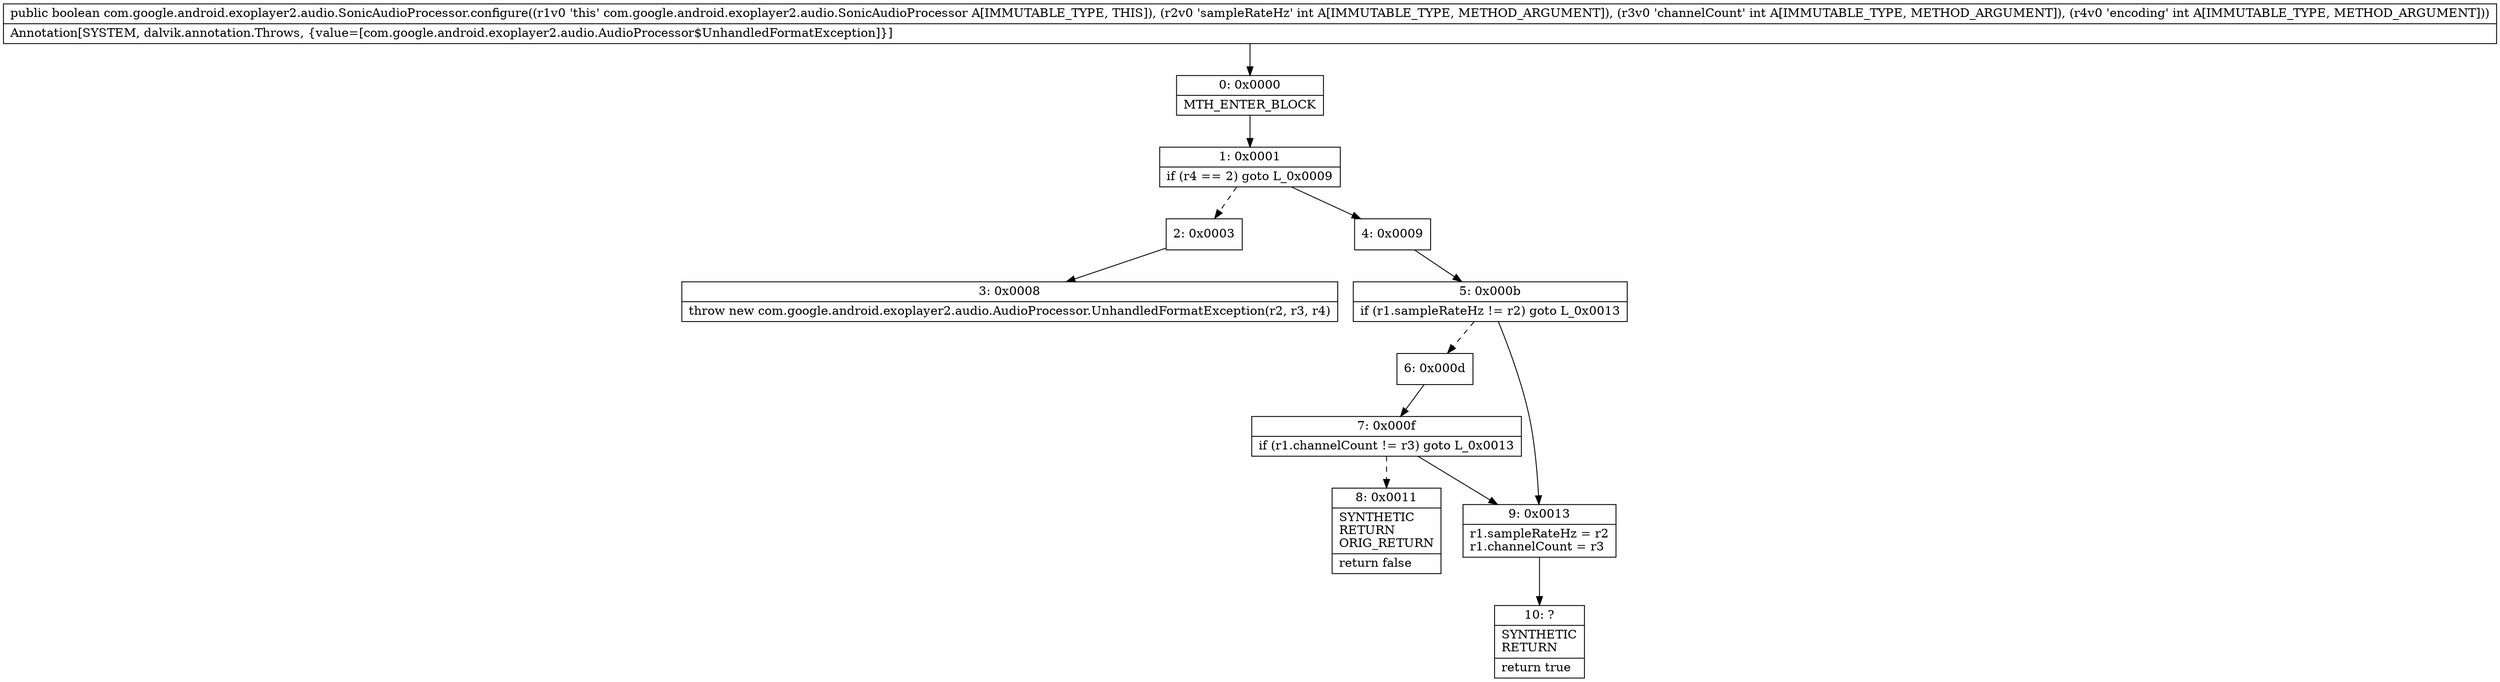 digraph "CFG forcom.google.android.exoplayer2.audio.SonicAudioProcessor.configure(III)Z" {
Node_0 [shape=record,label="{0\:\ 0x0000|MTH_ENTER_BLOCK\l}"];
Node_1 [shape=record,label="{1\:\ 0x0001|if (r4 == 2) goto L_0x0009\l}"];
Node_2 [shape=record,label="{2\:\ 0x0003}"];
Node_3 [shape=record,label="{3\:\ 0x0008|throw new com.google.android.exoplayer2.audio.AudioProcessor.UnhandledFormatException(r2, r3, r4)\l}"];
Node_4 [shape=record,label="{4\:\ 0x0009}"];
Node_5 [shape=record,label="{5\:\ 0x000b|if (r1.sampleRateHz != r2) goto L_0x0013\l}"];
Node_6 [shape=record,label="{6\:\ 0x000d}"];
Node_7 [shape=record,label="{7\:\ 0x000f|if (r1.channelCount != r3) goto L_0x0013\l}"];
Node_8 [shape=record,label="{8\:\ 0x0011|SYNTHETIC\lRETURN\lORIG_RETURN\l|return false\l}"];
Node_9 [shape=record,label="{9\:\ 0x0013|r1.sampleRateHz = r2\lr1.channelCount = r3\l}"];
Node_10 [shape=record,label="{10\:\ ?|SYNTHETIC\lRETURN\l|return true\l}"];
MethodNode[shape=record,label="{public boolean com.google.android.exoplayer2.audio.SonicAudioProcessor.configure((r1v0 'this' com.google.android.exoplayer2.audio.SonicAudioProcessor A[IMMUTABLE_TYPE, THIS]), (r2v0 'sampleRateHz' int A[IMMUTABLE_TYPE, METHOD_ARGUMENT]), (r3v0 'channelCount' int A[IMMUTABLE_TYPE, METHOD_ARGUMENT]), (r4v0 'encoding' int A[IMMUTABLE_TYPE, METHOD_ARGUMENT]))  | Annotation[SYSTEM, dalvik.annotation.Throws, \{value=[com.google.android.exoplayer2.audio.AudioProcessor$UnhandledFormatException]\}]\l}"];
MethodNode -> Node_0;
Node_0 -> Node_1;
Node_1 -> Node_2[style=dashed];
Node_1 -> Node_4;
Node_2 -> Node_3;
Node_4 -> Node_5;
Node_5 -> Node_6[style=dashed];
Node_5 -> Node_9;
Node_6 -> Node_7;
Node_7 -> Node_8[style=dashed];
Node_7 -> Node_9;
Node_9 -> Node_10;
}

